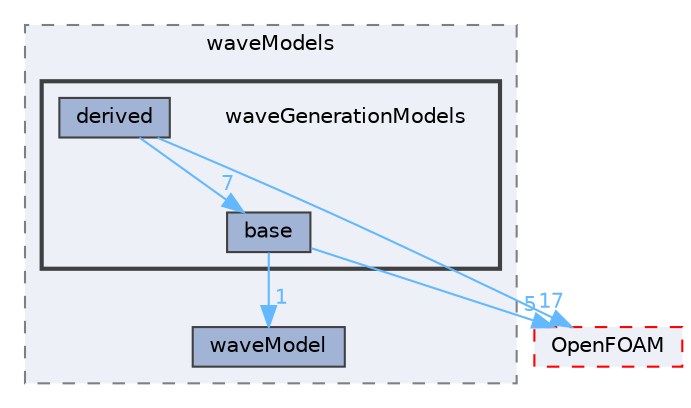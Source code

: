 digraph "src/waveModels/waveGenerationModels"
{
 // LATEX_PDF_SIZE
  bgcolor="transparent";
  edge [fontname=Helvetica,fontsize=10,labelfontname=Helvetica,labelfontsize=10];
  node [fontname=Helvetica,fontsize=10,shape=box,height=0.2,width=0.4];
  compound=true
  subgraph clusterdir_b9a696144f82eb1e2b4c5e6b7a09e316 {
    graph [ bgcolor="#edf0f7", pencolor="grey50", label="waveModels", fontname=Helvetica,fontsize=10 style="filled,dashed", URL="dir_b9a696144f82eb1e2b4c5e6b7a09e316.html",tooltip=""]
  dir_cee882d11d98834f07952dd5b2a801bf [label="waveModel", fillcolor="#a2b4d6", color="grey25", style="filled", URL="dir_cee882d11d98834f07952dd5b2a801bf.html",tooltip=""];
  subgraph clusterdir_9be205fd04b1135e973d521a770c5a2c {
    graph [ bgcolor="#edf0f7", pencolor="grey25", label="", fontname=Helvetica,fontsize=10 style="filled,bold", URL="dir_9be205fd04b1135e973d521a770c5a2c.html",tooltip=""]
    dir_9be205fd04b1135e973d521a770c5a2c [shape=plaintext, label="waveGenerationModels"];
  dir_8b3e8305750f57279d38dda6619c99cf [label="base", fillcolor="#a2b4d6", color="grey25", style="filled", URL="dir_8b3e8305750f57279d38dda6619c99cf.html",tooltip=""];
  dir_0d5b02f5e377897adf99f293bf94aa3d [label="derived", fillcolor="#a2b4d6", color="grey25", style="filled", URL="dir_0d5b02f5e377897adf99f293bf94aa3d.html",tooltip=""];
  }
  }
  dir_c5473ff19b20e6ec4dfe5c310b3778a8 [label="OpenFOAM", fillcolor="#edf0f7", color="red", style="filled,dashed", URL="dir_c5473ff19b20e6ec4dfe5c310b3778a8.html",tooltip=""];
  dir_8b3e8305750f57279d38dda6619c99cf->dir_c5473ff19b20e6ec4dfe5c310b3778a8 [headlabel="5", labeldistance=1.5 headhref="dir_000198_002695.html" href="dir_000198_002695.html" color="steelblue1" fontcolor="steelblue1"];
  dir_8b3e8305750f57279d38dda6619c99cf->dir_cee882d11d98834f07952dd5b2a801bf [headlabel="1", labeldistance=1.5 headhref="dir_000198_004378.html" href="dir_000198_004378.html" color="steelblue1" fontcolor="steelblue1"];
  dir_0d5b02f5e377897adf99f293bf94aa3d->dir_8b3e8305750f57279d38dda6619c99cf [headlabel="7", labeldistance=1.5 headhref="dir_000873_000198.html" href="dir_000873_000198.html" color="steelblue1" fontcolor="steelblue1"];
  dir_0d5b02f5e377897adf99f293bf94aa3d->dir_c5473ff19b20e6ec4dfe5c310b3778a8 [headlabel="17", labeldistance=1.5 headhref="dir_000873_002695.html" href="dir_000873_002695.html" color="steelblue1" fontcolor="steelblue1"];
}
